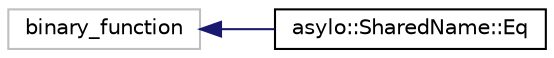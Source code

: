 digraph "Graphical Class Hierarchy"
{
  edge [fontname="Helvetica",fontsize="10",labelfontname="Helvetica",labelfontsize="10"];
  node [fontname="Helvetica",fontsize="10",shape=record];
  rankdir="LR";
  Node39 [label="binary_function",height=0.2,width=0.4,color="grey75", fillcolor="white", style="filled"];
  Node39 -> Node0 [dir="back",color="midnightblue",fontsize="10",style="solid",fontname="Helvetica"];
  Node0 [label="asylo::SharedName::Eq",height=0.2,width=0.4,color="black", fillcolor="white", style="filled",URL="$structasylo_1_1SharedName_1_1Eq.html"];
}
